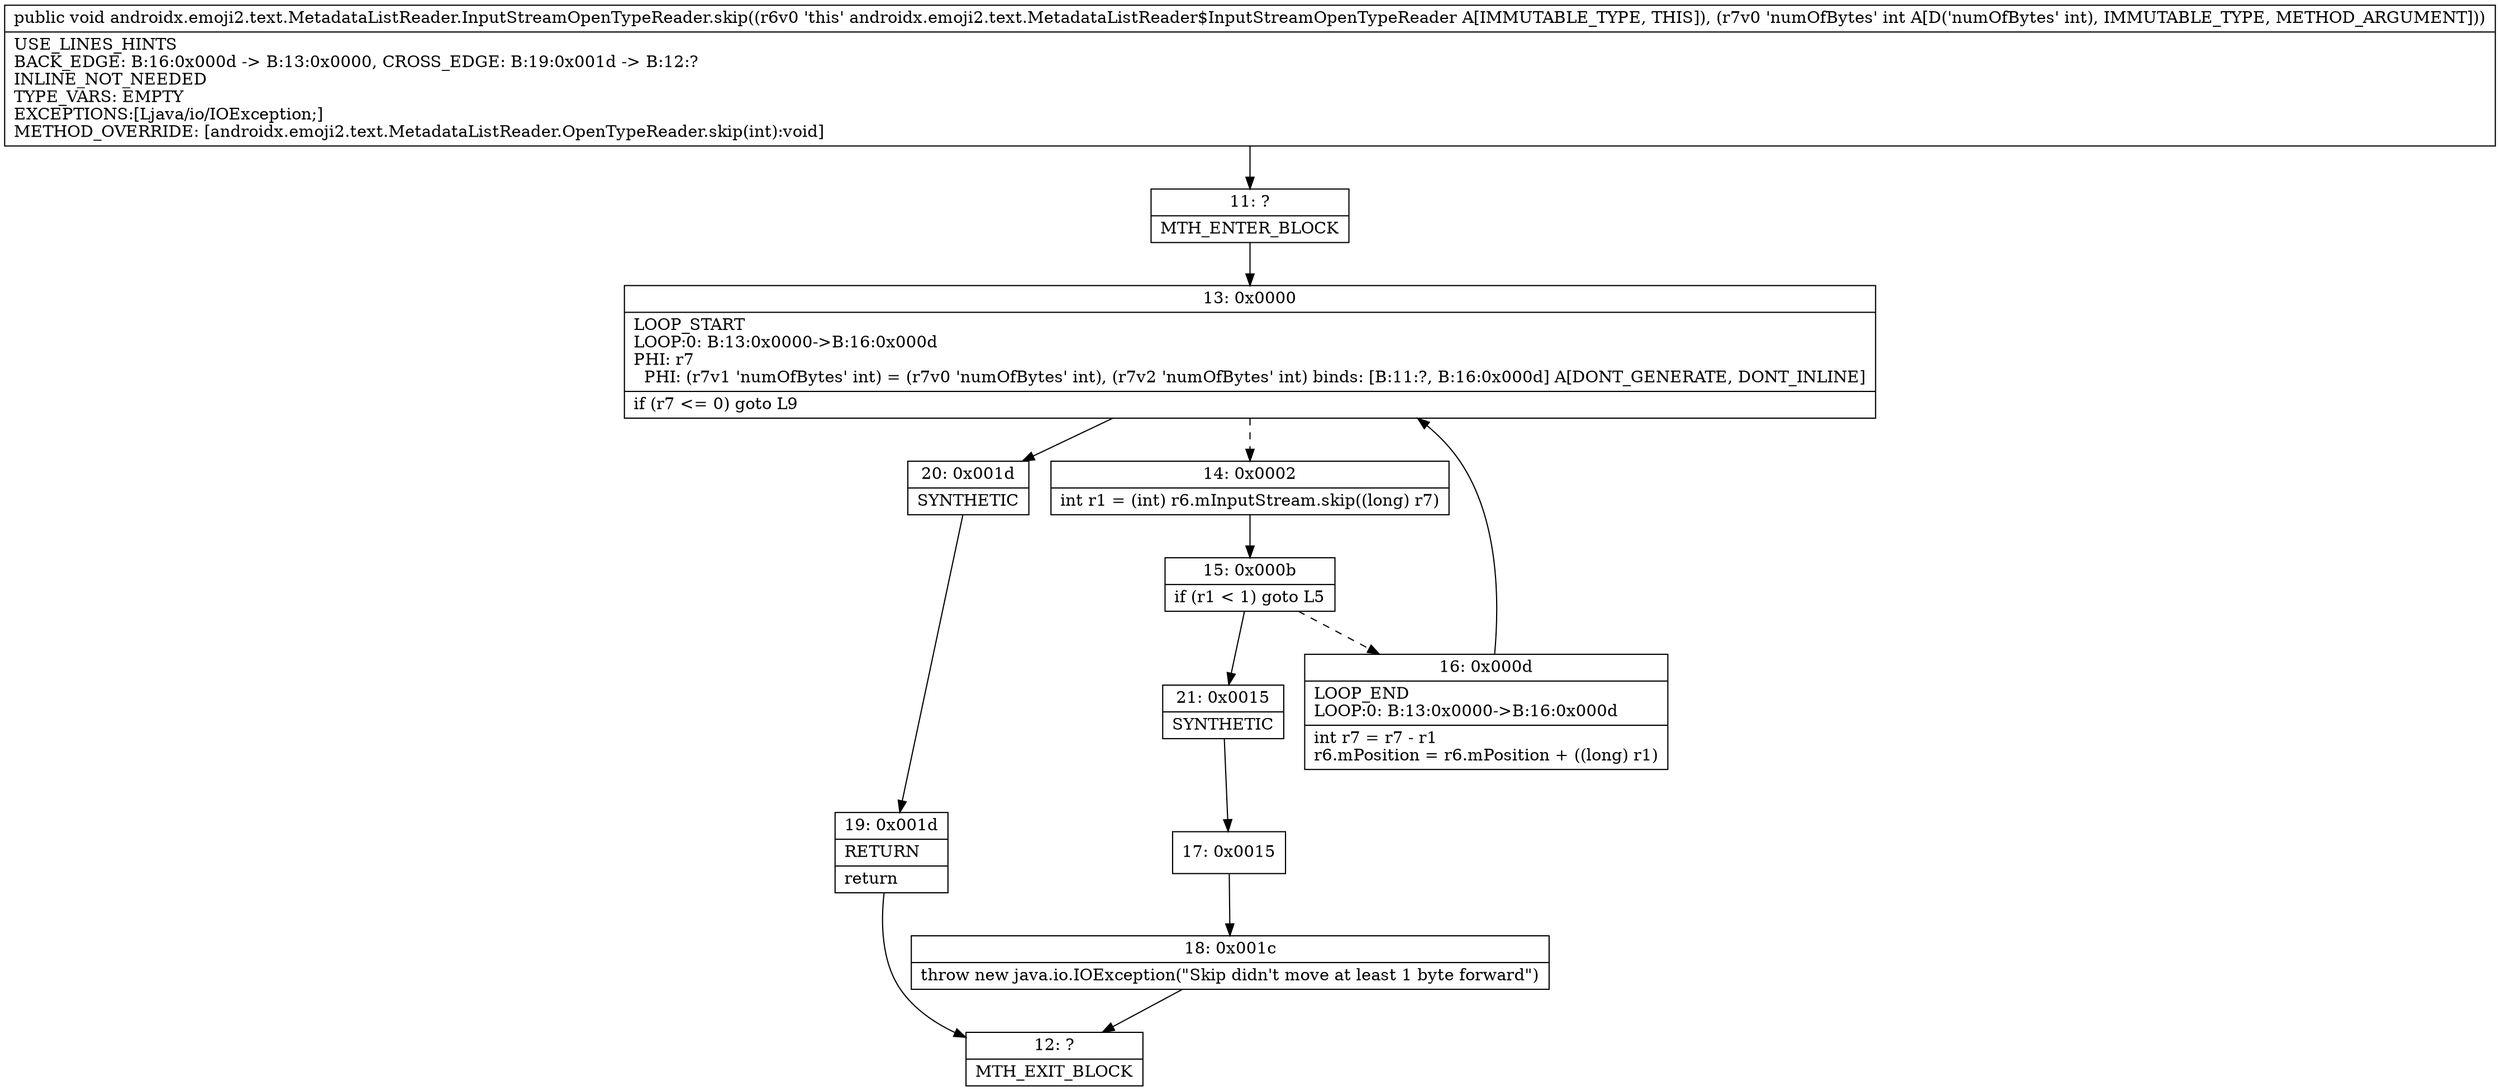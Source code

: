 digraph "CFG forandroidx.emoji2.text.MetadataListReader.InputStreamOpenTypeReader.skip(I)V" {
Node_11 [shape=record,label="{11\:\ ?|MTH_ENTER_BLOCK\l}"];
Node_13 [shape=record,label="{13\:\ 0x0000|LOOP_START\lLOOP:0: B:13:0x0000\-\>B:16:0x000d\lPHI: r7 \l  PHI: (r7v1 'numOfBytes' int) = (r7v0 'numOfBytes' int), (r7v2 'numOfBytes' int) binds: [B:11:?, B:16:0x000d] A[DONT_GENERATE, DONT_INLINE]\l|if (r7 \<= 0) goto L9\l}"];
Node_14 [shape=record,label="{14\:\ 0x0002|int r1 = (int) r6.mInputStream.skip((long) r7)\l}"];
Node_15 [shape=record,label="{15\:\ 0x000b|if (r1 \< 1) goto L5\l}"];
Node_16 [shape=record,label="{16\:\ 0x000d|LOOP_END\lLOOP:0: B:13:0x0000\-\>B:16:0x000d\l|int r7 = r7 \- r1\lr6.mPosition = r6.mPosition + ((long) r1)\l}"];
Node_21 [shape=record,label="{21\:\ 0x0015|SYNTHETIC\l}"];
Node_17 [shape=record,label="{17\:\ 0x0015}"];
Node_18 [shape=record,label="{18\:\ 0x001c|throw new java.io.IOException(\"Skip didn't move at least 1 byte forward\")\l}"];
Node_12 [shape=record,label="{12\:\ ?|MTH_EXIT_BLOCK\l}"];
Node_20 [shape=record,label="{20\:\ 0x001d|SYNTHETIC\l}"];
Node_19 [shape=record,label="{19\:\ 0x001d|RETURN\l|return\l}"];
MethodNode[shape=record,label="{public void androidx.emoji2.text.MetadataListReader.InputStreamOpenTypeReader.skip((r6v0 'this' androidx.emoji2.text.MetadataListReader$InputStreamOpenTypeReader A[IMMUTABLE_TYPE, THIS]), (r7v0 'numOfBytes' int A[D('numOfBytes' int), IMMUTABLE_TYPE, METHOD_ARGUMENT]))  | USE_LINES_HINTS\lBACK_EDGE: B:16:0x000d \-\> B:13:0x0000, CROSS_EDGE: B:19:0x001d \-\> B:12:?\lINLINE_NOT_NEEDED\lTYPE_VARS: EMPTY\lEXCEPTIONS:[Ljava\/io\/IOException;]\lMETHOD_OVERRIDE: [androidx.emoji2.text.MetadataListReader.OpenTypeReader.skip(int):void]\l}"];
MethodNode -> Node_11;Node_11 -> Node_13;
Node_13 -> Node_14[style=dashed];
Node_13 -> Node_20;
Node_14 -> Node_15;
Node_15 -> Node_16[style=dashed];
Node_15 -> Node_21;
Node_16 -> Node_13;
Node_21 -> Node_17;
Node_17 -> Node_18;
Node_18 -> Node_12;
Node_20 -> Node_19;
Node_19 -> Node_12;
}

